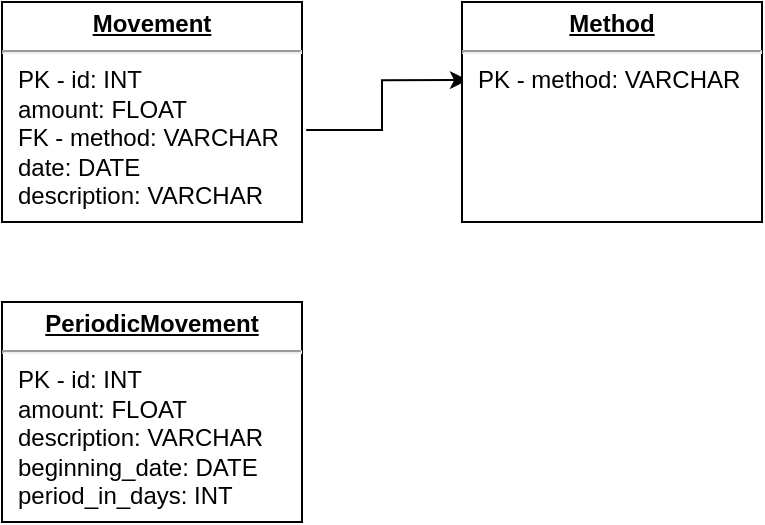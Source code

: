 <mxfile version="22.0.3" type="device">
  <diagram name="Page-1" id="a7904f86-f2b4-8e86-fa97-74104820619b">
    <mxGraphModel dx="1098" dy="828" grid="1" gridSize="10" guides="1" tooltips="1" connect="1" arrows="1" fold="1" page="1" pageScale="1" pageWidth="1100" pageHeight="850" background="none" math="0" shadow="0">
      <root>
        <mxCell id="0" />
        <mxCell id="1" parent="0" />
        <mxCell id="Or605tGelexnvNq80WGO-11" value="" style="edgeStyle=orthogonalEdgeStyle;rounded=0;orthogonalLoop=1;jettySize=auto;html=1;entryX=0.02;entryY=0.355;entryDx=0;entryDy=0;entryPerimeter=0;exitX=1.014;exitY=0.582;exitDx=0;exitDy=0;exitPerimeter=0;" edge="1" parent="1" source="Or605tGelexnvNq80WGO-1" target="Or605tGelexnvNq80WGO-10">
          <mxGeometry relative="1" as="geometry" />
        </mxCell>
        <mxCell id="Or605tGelexnvNq80WGO-1" value="&lt;p style=&quot;margin: 0px ; margin-top: 4px ; text-align: center ; text-decoration: underline&quot;&gt;&lt;b&gt;Movement&lt;/b&gt;&lt;/p&gt;&lt;hr&gt;&lt;p style=&quot;margin: 0px ; margin-left: 8px&quot;&gt;PK - id: INT&lt;br&gt;&lt;/p&gt;&lt;p style=&quot;margin: 0px ; margin-left: 8px&quot;&gt;amount: FLOAT&lt;br&gt;&lt;/p&gt;&lt;p style=&quot;margin: 0px ; margin-left: 8px&quot;&gt;FK - method: VARCHAR&lt;br&gt;&lt;/p&gt;&lt;p style=&quot;margin: 0px ; margin-left: 8px&quot;&gt;date: DATE&lt;/p&gt;&lt;p style=&quot;margin: 0px ; margin-left: 8px&quot;&gt;description: VARCHAR&lt;/p&gt;" style="verticalAlign=top;align=left;overflow=fill;fontSize=12;fontFamily=Helvetica;html=1;rounded=0;shadow=0;comic=0;labelBackgroundColor=none;strokeWidth=1" vertex="1" parent="1">
          <mxGeometry x="460" y="80" width="150" height="110" as="geometry" />
        </mxCell>
        <mxCell id="Or605tGelexnvNq80WGO-5" value="&lt;p style=&quot;margin: 0px ; margin-top: 4px ; text-align: center ; text-decoration: underline&quot;&gt;&lt;b&gt;PeriodicMovement&lt;/b&gt;&lt;/p&gt;&lt;hr&gt;&lt;p style=&quot;margin: 0px ; margin-left: 8px&quot;&gt;PK - id: INT&lt;/p&gt;&lt;p style=&quot;margin: 0px ; margin-left: 8px&quot;&gt;amount: FLOAT&lt;/p&gt;&lt;p style=&quot;margin: 0px ; margin-left: 8px&quot;&gt;description: VARCHAR&lt;/p&gt;&lt;p style=&quot;margin: 0px ; margin-left: 8px&quot;&gt;beginning_date: DATE&lt;br&gt;period_in_days: INT&lt;/p&gt;" style="verticalAlign=top;align=left;overflow=fill;fontSize=12;fontFamily=Helvetica;html=1;rounded=0;shadow=0;comic=0;labelBackgroundColor=none;strokeWidth=1" vertex="1" parent="1">
          <mxGeometry x="460" y="230" width="150" height="110" as="geometry" />
        </mxCell>
        <mxCell id="Or605tGelexnvNq80WGO-10" value="&lt;p style=&quot;margin: 0px ; margin-top: 4px ; text-align: center ; text-decoration: underline&quot;&gt;&lt;b&gt;Method&lt;/b&gt;&lt;/p&gt;&lt;hr&gt;&lt;p style=&quot;margin: 0px ; margin-left: 8px&quot;&gt;PK - method: VARCHAR&lt;br&gt;&lt;/p&gt;" style="verticalAlign=top;align=left;overflow=fill;fontSize=12;fontFamily=Helvetica;html=1;rounded=0;shadow=0;comic=0;labelBackgroundColor=none;strokeWidth=1" vertex="1" parent="1">
          <mxGeometry x="690" y="80" width="150" height="110" as="geometry" />
        </mxCell>
      </root>
    </mxGraphModel>
  </diagram>
</mxfile>

